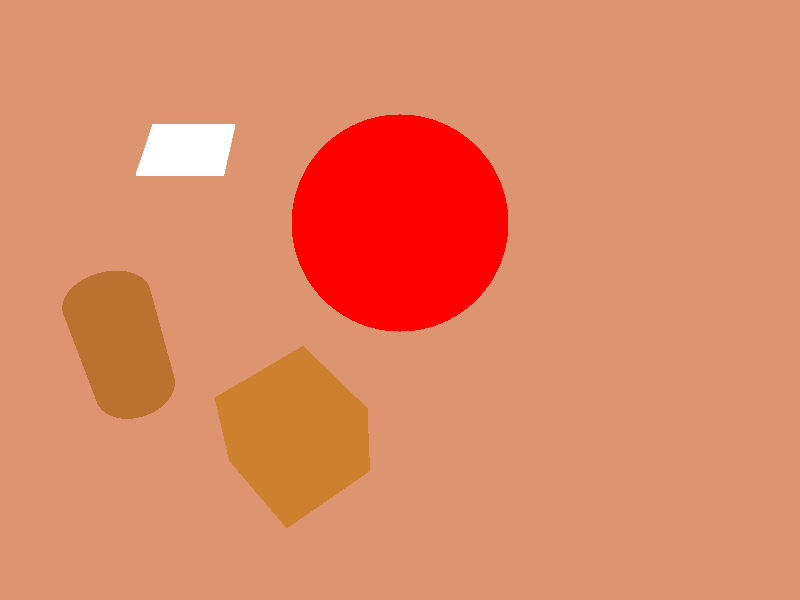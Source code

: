 // Persistence Of Vision raytracer version 3.0 sample file.
// Area_light example
// File by Steve Anger

#version 3.0
global_settings { assumed_gamma 2.2 }

#include "colors.inc"
#include "shapes.inc"
#include "textures.inc"

camera {
   location <0, 45, -45>
   direction <0, 0, 1.5>
   look_at <0, 0, 0>
}

light_source {
   <-10, 20, -10> color White

   area_light <4, 0, 0>, <0, 0, 4>, 9, 9
   adaptive 1
   jitter

   // Show what the light source looks like
   looks_like {
      box {
         <-2, 0, -2>, <2, 0.1, 2>
         pigment { White } finish { Luminous }
      }
   }
}

// Floor
plane { y, 0
   pigment { Tan }
   finish {
      crand 0.015
      ambient 0.12
      diffuse 0.8
   }
}


// A few simple objects to cast some fuzzy shadows

sphere {
   <0, 7, 0>, 7

   pigment { Red }
   finish {
      ambient 0.1
      diffuse 0.7
      phong 1
      phong_size 80
   }
}

box {
   <-3, -3, -3>, <3, 3, 3>

   pigment { Gold filter 0.92 }
   finish {
      ambient 0.1
      diffuse 0.7
      ior 1.3
      phong 1
      phong_size 50
   }

   rotate -40*y
   translate <-6, 3, -14>
}

cylinder {
   <0, -4, 0>, <0, 4, 0>, 2.5

   translate <-17, 4, -8>
// texture { Copper_Metal } - AAC reflection making this look wierd...
   pigment { Copper }
   finish {
        ambient 0.1
        diffuse 0.7
        phong 1
        phong_size 60
    }
}
